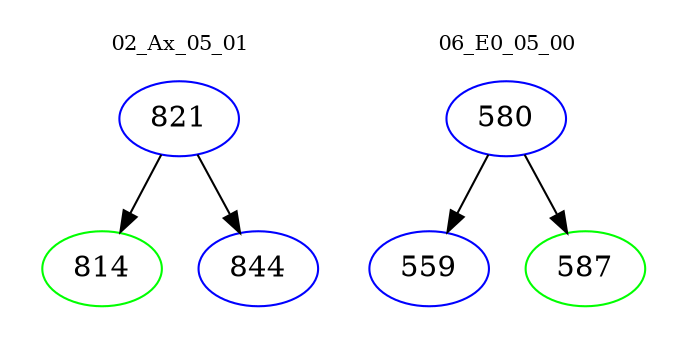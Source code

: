 digraph{
subgraph cluster_0 {
color = white
label = "02_Ax_05_01";
fontsize=10;
T0_821 [label="821", color="blue"]
T0_821 -> T0_814 [color="black"]
T0_814 [label="814", color="green"]
T0_821 -> T0_844 [color="black"]
T0_844 [label="844", color="blue"]
}
subgraph cluster_1 {
color = white
label = "06_E0_05_00";
fontsize=10;
T1_580 [label="580", color="blue"]
T1_580 -> T1_559 [color="black"]
T1_559 [label="559", color="blue"]
T1_580 -> T1_587 [color="black"]
T1_587 [label="587", color="green"]
}
}

